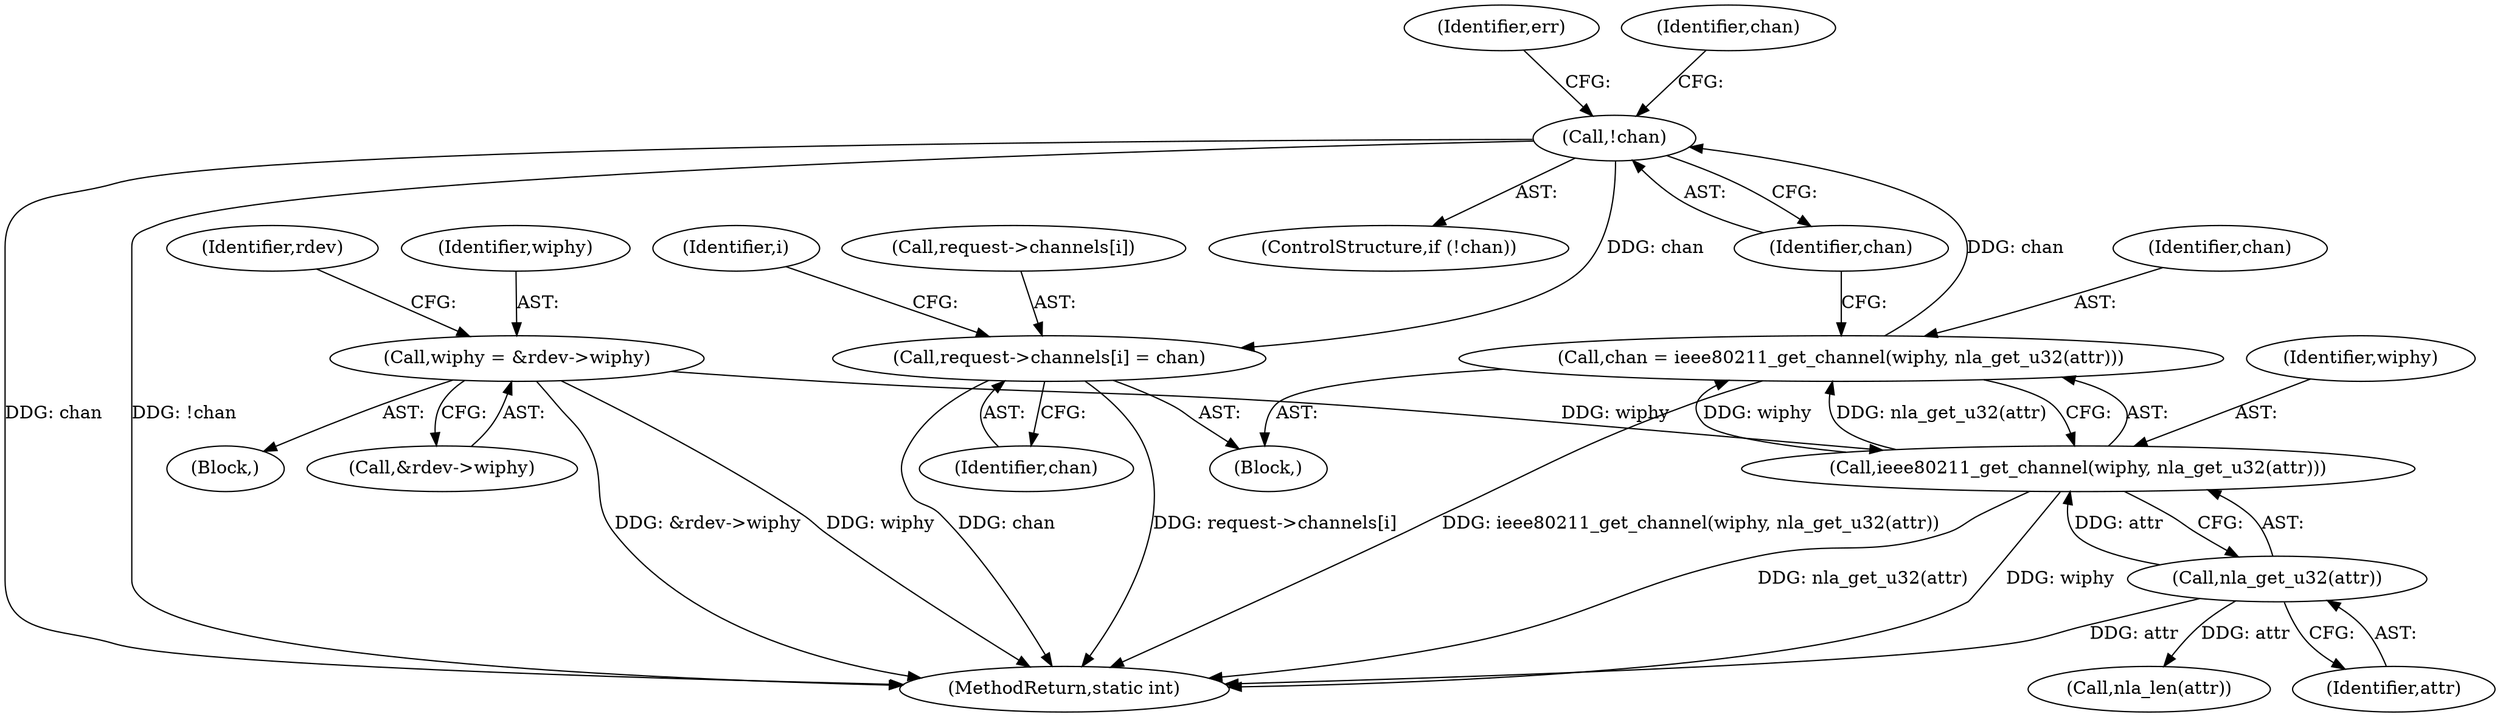 digraph "0_linux_208c72f4fe44fe09577e7975ba0e7fa0278f3d03_0@pointer" {
"1000363" [label="(Call,!chan)"];
"1000356" [label="(Call,chan = ieee80211_get_channel(wiphy, nla_get_u32(attr)))"];
"1000358" [label="(Call,ieee80211_get_channel(wiphy, nla_get_u32(attr)))"];
"1000147" [label="(Call,wiphy = &rdev->wiphy)"];
"1000360" [label="(Call,nla_get_u32(attr))"];
"1000378" [label="(Call,request->channels[i] = chan)"];
"1000359" [label="(Identifier,wiphy)"];
"1000149" [label="(Call,&rdev->wiphy)"];
"1000356" [label="(Call,chan = ieee80211_get_channel(wiphy, nla_get_u32(attr)))"];
"1000357" [label="(Identifier,chan)"];
"1000367" [label="(Identifier,err)"];
"1000354" [label="(Block,)"];
"1000361" [label="(Identifier,attr)"];
"1000157" [label="(Identifier,rdev)"];
"1000384" [label="(Identifier,chan)"];
"1000362" [label="(ControlStructure,if (!chan))"];
"1000486" [label="(Call,nla_len(attr))"];
"1000106" [label="(Block,)"];
"1000363" [label="(Call,!chan)"];
"1000148" [label="(Identifier,wiphy)"];
"1000147" [label="(Call,wiphy = &rdev->wiphy)"];
"1000386" [label="(Identifier,i)"];
"1000374" [label="(Identifier,chan)"];
"1000378" [label="(Call,request->channels[i] = chan)"];
"1000360" [label="(Call,nla_get_u32(attr))"];
"1000598" [label="(MethodReturn,static int)"];
"1000379" [label="(Call,request->channels[i])"];
"1000364" [label="(Identifier,chan)"];
"1000358" [label="(Call,ieee80211_get_channel(wiphy, nla_get_u32(attr)))"];
"1000363" -> "1000362"  [label="AST: "];
"1000363" -> "1000364"  [label="CFG: "];
"1000364" -> "1000363"  [label="AST: "];
"1000367" -> "1000363"  [label="CFG: "];
"1000374" -> "1000363"  [label="CFG: "];
"1000363" -> "1000598"  [label="DDG: chan"];
"1000363" -> "1000598"  [label="DDG: !chan"];
"1000356" -> "1000363"  [label="DDG: chan"];
"1000363" -> "1000378"  [label="DDG: chan"];
"1000356" -> "1000354"  [label="AST: "];
"1000356" -> "1000358"  [label="CFG: "];
"1000357" -> "1000356"  [label="AST: "];
"1000358" -> "1000356"  [label="AST: "];
"1000364" -> "1000356"  [label="CFG: "];
"1000356" -> "1000598"  [label="DDG: ieee80211_get_channel(wiphy, nla_get_u32(attr))"];
"1000358" -> "1000356"  [label="DDG: wiphy"];
"1000358" -> "1000356"  [label="DDG: nla_get_u32(attr)"];
"1000358" -> "1000360"  [label="CFG: "];
"1000359" -> "1000358"  [label="AST: "];
"1000360" -> "1000358"  [label="AST: "];
"1000358" -> "1000598"  [label="DDG: nla_get_u32(attr)"];
"1000358" -> "1000598"  [label="DDG: wiphy"];
"1000147" -> "1000358"  [label="DDG: wiphy"];
"1000360" -> "1000358"  [label="DDG: attr"];
"1000147" -> "1000106"  [label="AST: "];
"1000147" -> "1000149"  [label="CFG: "];
"1000148" -> "1000147"  [label="AST: "];
"1000149" -> "1000147"  [label="AST: "];
"1000157" -> "1000147"  [label="CFG: "];
"1000147" -> "1000598"  [label="DDG: &rdev->wiphy"];
"1000147" -> "1000598"  [label="DDG: wiphy"];
"1000360" -> "1000361"  [label="CFG: "];
"1000361" -> "1000360"  [label="AST: "];
"1000360" -> "1000598"  [label="DDG: attr"];
"1000360" -> "1000486"  [label="DDG: attr"];
"1000378" -> "1000354"  [label="AST: "];
"1000378" -> "1000384"  [label="CFG: "];
"1000379" -> "1000378"  [label="AST: "];
"1000384" -> "1000378"  [label="AST: "];
"1000386" -> "1000378"  [label="CFG: "];
"1000378" -> "1000598"  [label="DDG: chan"];
"1000378" -> "1000598"  [label="DDG: request->channels[i]"];
}

